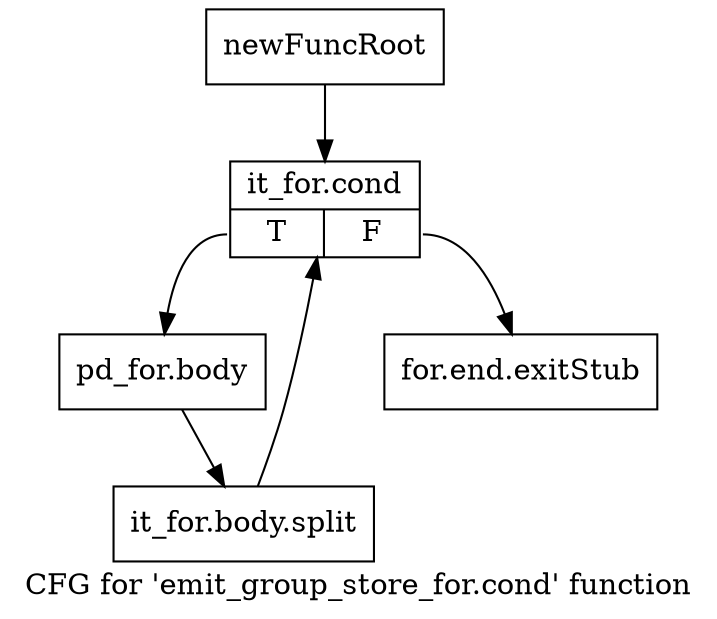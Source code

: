 digraph "CFG for 'emit_group_store_for.cond' function" {
	label="CFG for 'emit_group_store_for.cond' function";

	Node0xad76270 [shape=record,label="{newFuncRoot}"];
	Node0xad76270 -> Node0xad76310;
	Node0xad762c0 [shape=record,label="{for.end.exitStub}"];
	Node0xad76310 [shape=record,label="{it_for.cond|{<s0>T|<s1>F}}"];
	Node0xad76310:s0 -> Node0xad76360;
	Node0xad76310:s1 -> Node0xad762c0;
	Node0xad76360 [shape=record,label="{pd_for.body}"];
	Node0xad76360 -> Node0xf573670;
	Node0xf573670 [shape=record,label="{it_for.body.split}"];
	Node0xf573670 -> Node0xad76310;
}
